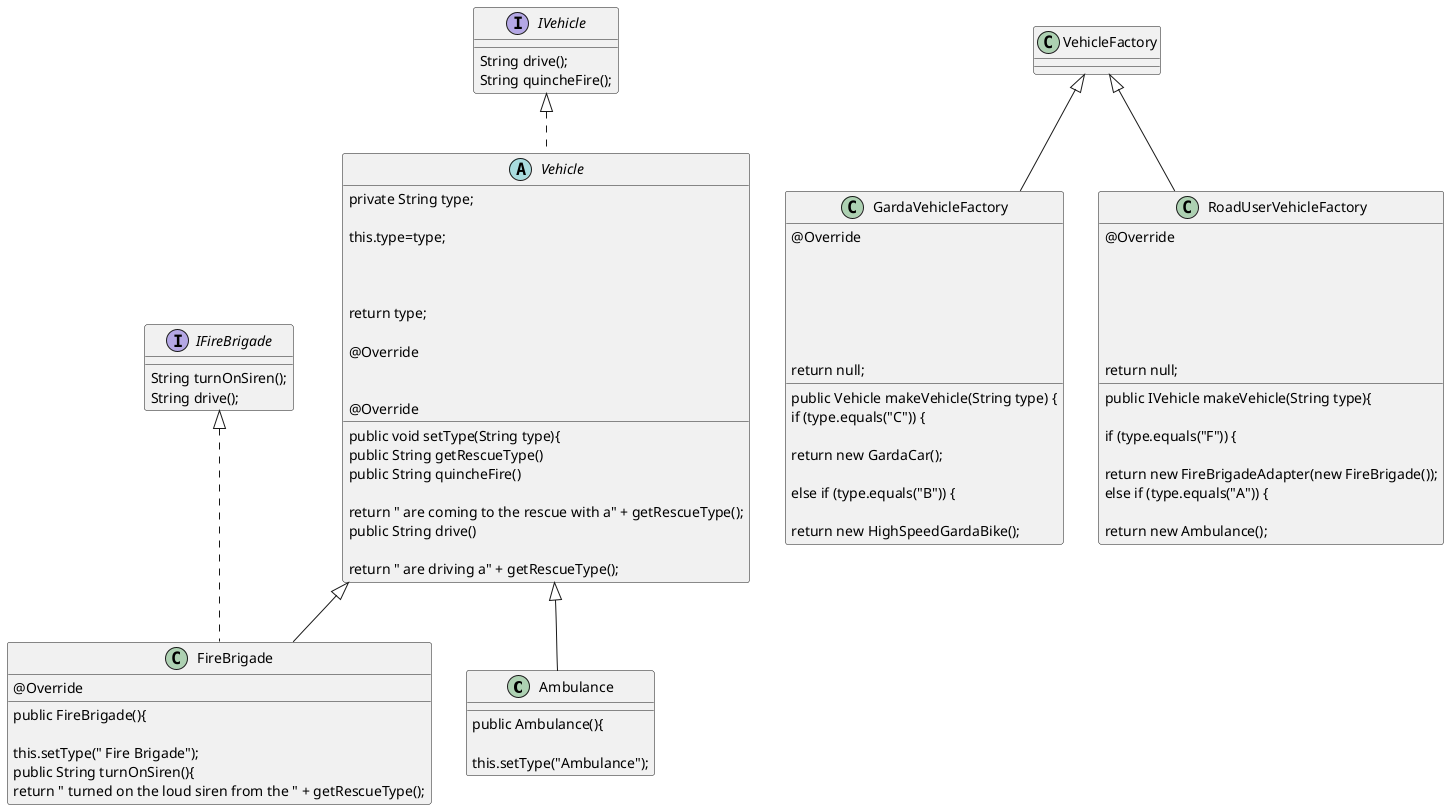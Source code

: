 @startuml

class Ambulance extends Vehicle {


    public Ambulance(){

        this.setType("Ambulance");

    }
    interface IVehicle {
        String drive();
        String quincheFire();
    }


     abstract class Vehicle implements IVehicle{

        private String type;

        public void setType(String type){
            this.type=type;


         public String getRescueType()

            return type;

        @Override
        public String quincheFire()

          return " are coming to the rescue with a" + getRescueType();

        @Override
        public String drive()

            return " are driving a" + getRescueType();

    }
    class FireBrigade extends Vehicle implements IFireBrigade {


        public FireBrigade(){

            this.setType(" Fire Brigade");


        @Override
        public String turnOnSiren(){
            return " turned on the loud siren from the " + getRescueType();
        }
        interface IFireBrigade {
            String turnOnSiren();
            String drive();
            }
            class GardaVehicleFactory extends VehicleFactory{
                @Override
                public Vehicle makeVehicle(String type) {


                    if (type.equals("C")) {

                        return new GardaCar();

                     else if (type.equals("B")) {

                        return new HighSpeedGardaBike();

                    return null;
                }
                class RoadUserVehicleFactory extends VehicleFactory{
                    @Override
                    public IVehicle makeVehicle(String type){

                    if (type.equals("F")) {

                        return new FireBrigadeAdapter(new FireBrigade());


                    else if (type.equals("A")) {

                        return new Ambulance();

                    return null;
                }
@enduml